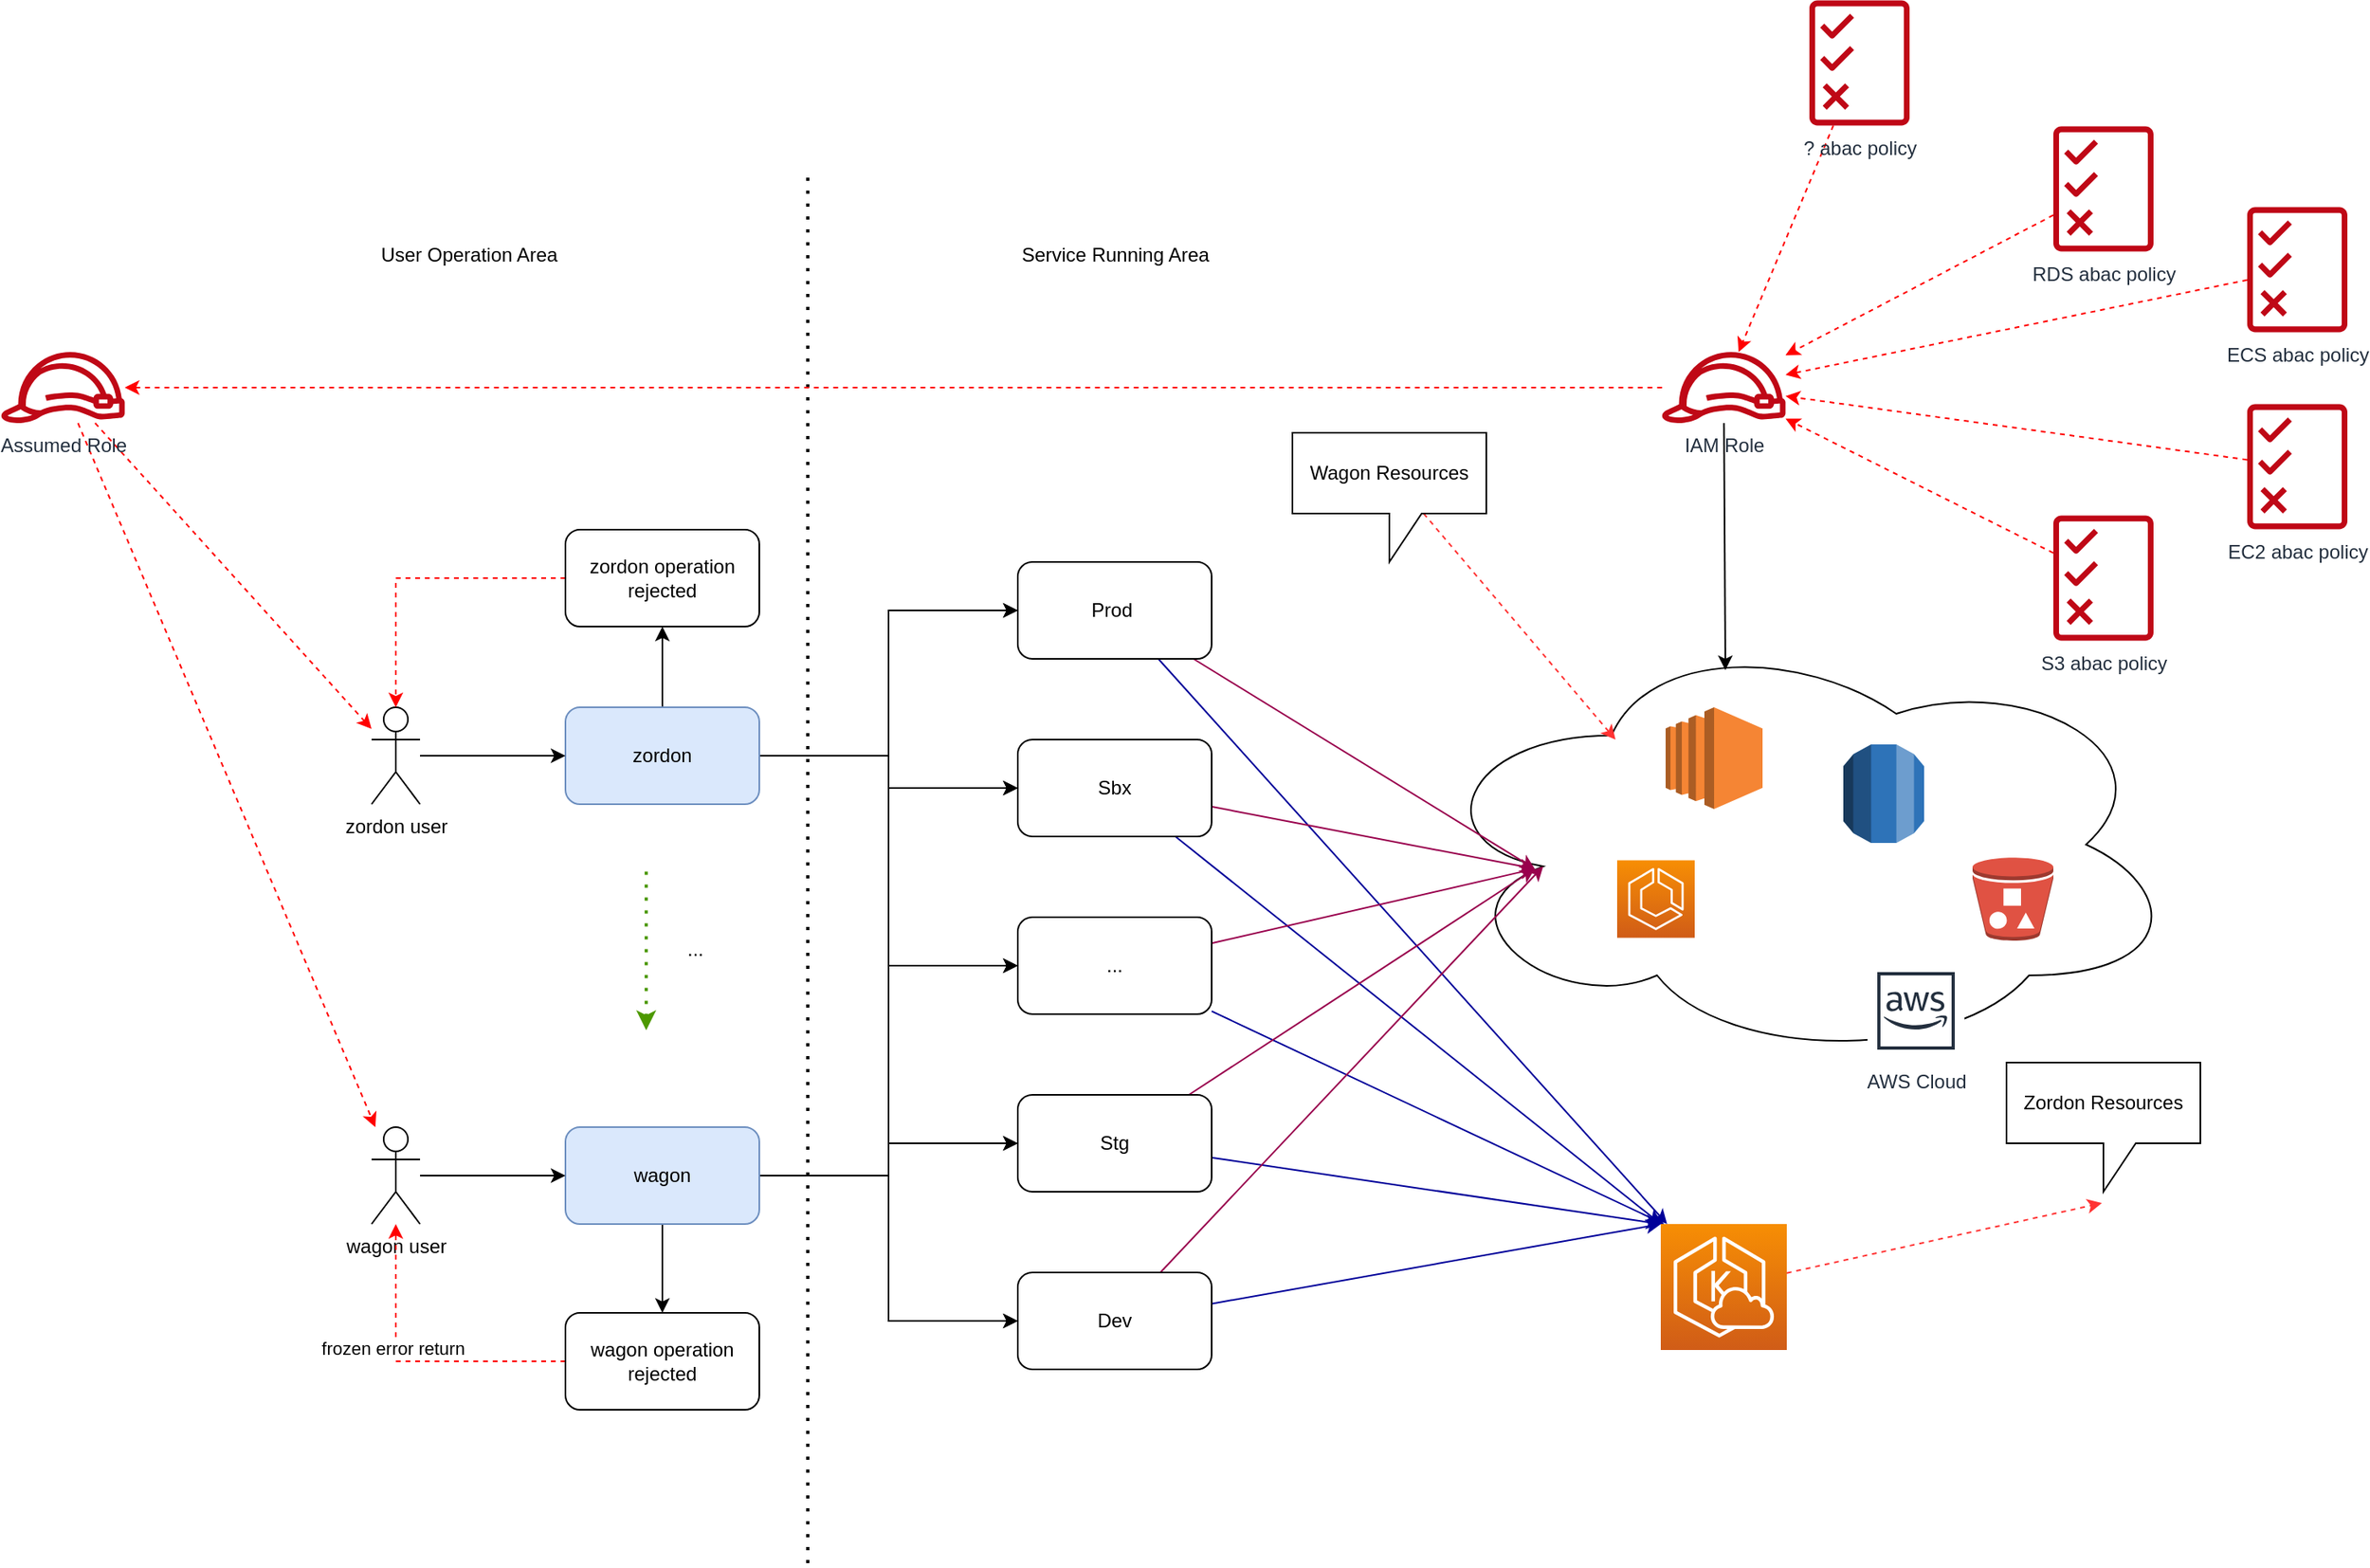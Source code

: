 <mxfile version="20.8.10" type="github">
  <diagram id="oAuHuwjXM5DOT20ScF70" name="Page-1">
    <mxGraphModel dx="1915" dy="1131" grid="1" gridSize="10" guides="1" tooltips="1" connect="1" arrows="1" fold="1" page="1" pageScale="1" pageWidth="850" pageHeight="1100" math="0" shadow="0">
      <root>
        <mxCell id="0" />
        <mxCell id="1" parent="0" />
        <mxCell id="sp-5pNt451_1ZDjbyw_R-9" value="" style="ellipse;shape=cloud;whiteSpace=wrap;html=1;" vertex="1" parent="1">
          <mxGeometry x="1000" y="420" width="470" height="270" as="geometry" />
        </mxCell>
        <mxCell id="0ugB0ae400mzICG-W8F5-35" value="" style="edgeStyle=none;rounded=0;orthogonalLoop=1;jettySize=auto;html=1;startArrow=none;startFill=0;" parent="1" source="0ugB0ae400mzICG-W8F5-1" target="0ugB0ae400mzICG-W8F5-34" edge="1">
          <mxGeometry relative="1" as="geometry" />
        </mxCell>
        <mxCell id="0ugB0ae400mzICG-W8F5-55" style="edgeStyle=orthogonalEdgeStyle;rounded=0;orthogonalLoop=1;jettySize=auto;html=1;entryX=0;entryY=0.5;entryDx=0;entryDy=0;strokeColor=#000000;startArrow=none;startFill=0;" parent="1" source="0ugB0ae400mzICG-W8F5-1" target="0ugB0ae400mzICG-W8F5-7" edge="1">
          <mxGeometry relative="1" as="geometry" />
        </mxCell>
        <mxCell id="0ugB0ae400mzICG-W8F5-56" style="edgeStyle=orthogonalEdgeStyle;rounded=0;orthogonalLoop=1;jettySize=auto;html=1;entryX=0;entryY=0.5;entryDx=0;entryDy=0;strokeColor=#000000;startArrow=none;startFill=0;" parent="1" source="0ugB0ae400mzICG-W8F5-1" target="0ugB0ae400mzICG-W8F5-6" edge="1">
          <mxGeometry relative="1" as="geometry" />
        </mxCell>
        <mxCell id="0ugB0ae400mzICG-W8F5-57" style="edgeStyle=orthogonalEdgeStyle;rounded=0;orthogonalLoop=1;jettySize=auto;html=1;entryX=0;entryY=0.5;entryDx=0;entryDy=0;strokeColor=#000000;startArrow=none;startFill=0;" parent="1" source="0ugB0ae400mzICG-W8F5-1" target="0ugB0ae400mzICG-W8F5-5" edge="1">
          <mxGeometry relative="1" as="geometry" />
        </mxCell>
        <mxCell id="0ugB0ae400mzICG-W8F5-58" style="edgeStyle=orthogonalEdgeStyle;rounded=0;orthogonalLoop=1;jettySize=auto;html=1;entryX=0;entryY=0.5;entryDx=0;entryDy=0;strokeColor=#000000;startArrow=none;startFill=0;" parent="1" source="0ugB0ae400mzICG-W8F5-1" target="0ugB0ae400mzICG-W8F5-4" edge="1">
          <mxGeometry relative="1" as="geometry" />
        </mxCell>
        <mxCell id="0ugB0ae400mzICG-W8F5-59" style="edgeStyle=orthogonalEdgeStyle;rounded=0;orthogonalLoop=1;jettySize=auto;html=1;entryX=0;entryY=0.5;entryDx=0;entryDy=0;strokeColor=#000000;startArrow=none;startFill=0;" parent="1" source="0ugB0ae400mzICG-W8F5-1" target="0ugB0ae400mzICG-W8F5-3" edge="1">
          <mxGeometry relative="1" as="geometry" />
        </mxCell>
        <mxCell id="0ugB0ae400mzICG-W8F5-1" value="wagon" style="rounded=1;whiteSpace=wrap;html=1;fillColor=#dae8fc;strokeColor=#6c8ebf;" parent="1" vertex="1">
          <mxGeometry x="470" y="730" width="120" height="60" as="geometry" />
        </mxCell>
        <mxCell id="sp-5pNt451_1ZDjbyw_R-30" style="edgeStyle=none;rounded=0;orthogonalLoop=1;jettySize=auto;html=1;strokeColor=#000099;startArrow=none;startFill=0;" edge="1" parent="1" source="0ugB0ae400mzICG-W8F5-3" target="sp-5pNt451_1ZDjbyw_R-28">
          <mxGeometry relative="1" as="geometry" />
        </mxCell>
        <mxCell id="sp-5pNt451_1ZDjbyw_R-39" style="edgeStyle=none;rounded=0;orthogonalLoop=1;jettySize=auto;html=1;strokeColor=#99004D;startArrow=none;startFill=0;" edge="1" parent="1" source="0ugB0ae400mzICG-W8F5-3">
          <mxGeometry relative="1" as="geometry">
            <mxPoint x="1070" y="570" as="targetPoint" />
          </mxGeometry>
        </mxCell>
        <mxCell id="0ugB0ae400mzICG-W8F5-3" value="Prod&amp;nbsp;" style="rounded=1;whiteSpace=wrap;html=1;" parent="1" vertex="1">
          <mxGeometry x="750" y="380" width="120" height="60" as="geometry" />
        </mxCell>
        <mxCell id="sp-5pNt451_1ZDjbyw_R-31" style="edgeStyle=none;rounded=0;orthogonalLoop=1;jettySize=auto;html=1;entryX=0;entryY=0;entryDx=0;entryDy=0;entryPerimeter=0;strokeColor=#000099;startArrow=none;startFill=0;" edge="1" parent="1" source="0ugB0ae400mzICG-W8F5-4" target="sp-5pNt451_1ZDjbyw_R-28">
          <mxGeometry relative="1" as="geometry" />
        </mxCell>
        <mxCell id="sp-5pNt451_1ZDjbyw_R-38" style="edgeStyle=none;rounded=0;orthogonalLoop=1;jettySize=auto;html=1;strokeColor=#99004D;startArrow=none;startFill=0;" edge="1" parent="1" source="0ugB0ae400mzICG-W8F5-4">
          <mxGeometry relative="1" as="geometry">
            <mxPoint x="1070" y="570" as="targetPoint" />
          </mxGeometry>
        </mxCell>
        <mxCell id="0ugB0ae400mzICG-W8F5-4" value="Sbx" style="rounded=1;whiteSpace=wrap;html=1;" parent="1" vertex="1">
          <mxGeometry x="750" y="490" width="120" height="60" as="geometry" />
        </mxCell>
        <mxCell id="sp-5pNt451_1ZDjbyw_R-32" style="edgeStyle=none;rounded=0;orthogonalLoop=1;jettySize=auto;html=1;strokeColor=#000099;startArrow=none;startFill=0;" edge="1" parent="1" source="0ugB0ae400mzICG-W8F5-5">
          <mxGeometry relative="1" as="geometry">
            <mxPoint x="1150" y="790" as="targetPoint" />
          </mxGeometry>
        </mxCell>
        <mxCell id="sp-5pNt451_1ZDjbyw_R-37" style="edgeStyle=none;rounded=0;orthogonalLoop=1;jettySize=auto;html=1;strokeColor=#99004D;startArrow=none;startFill=0;" edge="1" parent="1" source="0ugB0ae400mzICG-W8F5-5">
          <mxGeometry relative="1" as="geometry">
            <mxPoint x="1070" y="570" as="targetPoint" />
          </mxGeometry>
        </mxCell>
        <mxCell id="0ugB0ae400mzICG-W8F5-5" value="..." style="rounded=1;whiteSpace=wrap;html=1;" parent="1" vertex="1">
          <mxGeometry x="750" y="600" width="120" height="60" as="geometry" />
        </mxCell>
        <mxCell id="sp-5pNt451_1ZDjbyw_R-33" style="edgeStyle=none;rounded=0;orthogonalLoop=1;jettySize=auto;html=1;entryX=0;entryY=0;entryDx=0;entryDy=0;entryPerimeter=0;strokeColor=#000099;startArrow=none;startFill=0;" edge="1" parent="1" source="0ugB0ae400mzICG-W8F5-6" target="sp-5pNt451_1ZDjbyw_R-28">
          <mxGeometry relative="1" as="geometry" />
        </mxCell>
        <mxCell id="sp-5pNt451_1ZDjbyw_R-36" style="edgeStyle=none;rounded=0;orthogonalLoop=1;jettySize=auto;html=1;strokeColor=#99004D;startArrow=none;startFill=0;" edge="1" parent="1" source="0ugB0ae400mzICG-W8F5-6">
          <mxGeometry relative="1" as="geometry">
            <mxPoint x="1070" y="570" as="targetPoint" />
          </mxGeometry>
        </mxCell>
        <mxCell id="0ugB0ae400mzICG-W8F5-6" value="Stg" style="rounded=1;whiteSpace=wrap;html=1;" parent="1" vertex="1">
          <mxGeometry x="750" y="710" width="120" height="60" as="geometry" />
        </mxCell>
        <mxCell id="sp-5pNt451_1ZDjbyw_R-34" style="edgeStyle=none;rounded=0;orthogonalLoop=1;jettySize=auto;html=1;entryX=0;entryY=0;entryDx=0;entryDy=0;entryPerimeter=0;strokeColor=#000099;startArrow=none;startFill=0;" edge="1" parent="1" source="0ugB0ae400mzICG-W8F5-7" target="sp-5pNt451_1ZDjbyw_R-28">
          <mxGeometry relative="1" as="geometry" />
        </mxCell>
        <mxCell id="sp-5pNt451_1ZDjbyw_R-35" style="edgeStyle=none;rounded=0;orthogonalLoop=1;jettySize=auto;html=1;entryX=0.16;entryY=0.55;entryDx=0;entryDy=0;entryPerimeter=0;strokeColor=#99004D;startArrow=none;startFill=0;" edge="1" parent="1" source="0ugB0ae400mzICG-W8F5-7" target="sp-5pNt451_1ZDjbyw_R-9">
          <mxGeometry relative="1" as="geometry" />
        </mxCell>
        <mxCell id="0ugB0ae400mzICG-W8F5-7" value="Dev" style="rounded=1;whiteSpace=wrap;html=1;" parent="1" vertex="1">
          <mxGeometry x="750" y="820" width="120" height="60" as="geometry" />
        </mxCell>
        <mxCell id="0ugB0ae400mzICG-W8F5-32" style="edgeStyle=none;rounded=0;orthogonalLoop=1;jettySize=auto;html=1;startArrow=none;startFill=0;" parent="1" source="0ugB0ae400mzICG-W8F5-20" target="0ugB0ae400mzICG-W8F5-1" edge="1">
          <mxGeometry relative="1" as="geometry" />
        </mxCell>
        <mxCell id="0ugB0ae400mzICG-W8F5-20" value="wagon user" style="shape=umlActor;verticalLabelPosition=bottom;verticalAlign=top;html=1;outlineConnect=0;" parent="1" vertex="1">
          <mxGeometry x="350" y="730" width="30" height="60" as="geometry" />
        </mxCell>
        <mxCell id="0ugB0ae400mzICG-W8F5-36" style="edgeStyle=none;rounded=0;orthogonalLoop=1;jettySize=auto;html=1;startArrow=none;startFill=0;dashed=1;strokeColor=#FF0000;" parent="1" source="0ugB0ae400mzICG-W8F5-34" target="0ugB0ae400mzICG-W8F5-20" edge="1">
          <mxGeometry relative="1" as="geometry">
            <Array as="points">
              <mxPoint x="365" y="875" />
            </Array>
          </mxGeometry>
        </mxCell>
        <mxCell id="0ugB0ae400mzICG-W8F5-37" value="frozen error return" style="edgeLabel;html=1;align=center;verticalAlign=middle;resizable=0;points=[];" parent="0ugB0ae400mzICG-W8F5-36" vertex="1" connectable="0">
          <mxGeometry x="0.191" y="2" relative="1" as="geometry">
            <mxPoint as="offset" />
          </mxGeometry>
        </mxCell>
        <mxCell id="0ugB0ae400mzICG-W8F5-34" value="wagon operation rejected" style="rounded=1;whiteSpace=wrap;html=1;" parent="1" vertex="1">
          <mxGeometry x="470" y="845" width="120" height="60" as="geometry" />
        </mxCell>
        <mxCell id="0ugB0ae400mzICG-W8F5-40" value="" style="edgeStyle=none;rounded=0;orthogonalLoop=1;jettySize=auto;html=1;startArrow=none;startFill=0;" parent="1" source="0ugB0ae400mzICG-W8F5-41" target="0ugB0ae400mzICG-W8F5-46" edge="1">
          <mxGeometry relative="1" as="geometry" />
        </mxCell>
        <mxCell id="0ugB0ae400mzICG-W8F5-50" style="edgeStyle=orthogonalEdgeStyle;rounded=0;orthogonalLoop=1;jettySize=auto;html=1;entryX=0;entryY=0.5;entryDx=0;entryDy=0;strokeColor=#000000;startArrow=none;startFill=0;" parent="1" source="0ugB0ae400mzICG-W8F5-41" target="0ugB0ae400mzICG-W8F5-3" edge="1">
          <mxGeometry relative="1" as="geometry" />
        </mxCell>
        <mxCell id="0ugB0ae400mzICG-W8F5-51" style="edgeStyle=orthogonalEdgeStyle;rounded=0;orthogonalLoop=1;jettySize=auto;html=1;entryX=0;entryY=0.5;entryDx=0;entryDy=0;strokeColor=#000000;startArrow=none;startFill=0;" parent="1" source="0ugB0ae400mzICG-W8F5-41" target="0ugB0ae400mzICG-W8F5-4" edge="1">
          <mxGeometry relative="1" as="geometry" />
        </mxCell>
        <mxCell id="0ugB0ae400mzICG-W8F5-52" style="edgeStyle=orthogonalEdgeStyle;rounded=0;orthogonalLoop=1;jettySize=auto;html=1;entryX=0;entryY=0.5;entryDx=0;entryDy=0;strokeColor=#000000;startArrow=none;startFill=0;" parent="1" source="0ugB0ae400mzICG-W8F5-41" target="0ugB0ae400mzICG-W8F5-5" edge="1">
          <mxGeometry relative="1" as="geometry" />
        </mxCell>
        <mxCell id="0ugB0ae400mzICG-W8F5-53" style="edgeStyle=orthogonalEdgeStyle;rounded=0;orthogonalLoop=1;jettySize=auto;html=1;entryX=0;entryY=0.5;entryDx=0;entryDy=0;strokeColor=#000000;startArrow=none;startFill=0;" parent="1" source="0ugB0ae400mzICG-W8F5-41" target="0ugB0ae400mzICG-W8F5-6" edge="1">
          <mxGeometry relative="1" as="geometry" />
        </mxCell>
        <mxCell id="0ugB0ae400mzICG-W8F5-54" style="edgeStyle=orthogonalEdgeStyle;rounded=0;orthogonalLoop=1;jettySize=auto;html=1;entryX=0;entryY=0.5;entryDx=0;entryDy=0;strokeColor=#000000;startArrow=none;startFill=0;" parent="1" source="0ugB0ae400mzICG-W8F5-41" target="0ugB0ae400mzICG-W8F5-7" edge="1">
          <mxGeometry relative="1" as="geometry" />
        </mxCell>
        <mxCell id="0ugB0ae400mzICG-W8F5-41" value="zordon" style="rounded=1;whiteSpace=wrap;html=1;fillColor=#dae8fc;strokeColor=#6c8ebf;" parent="1" vertex="1">
          <mxGeometry x="470" y="470" width="120" height="60" as="geometry" />
        </mxCell>
        <mxCell id="0ugB0ae400mzICG-W8F5-42" style="edgeStyle=none;rounded=0;orthogonalLoop=1;jettySize=auto;html=1;startArrow=none;startFill=0;" parent="1" source="0ugB0ae400mzICG-W8F5-43" target="0ugB0ae400mzICG-W8F5-41" edge="1">
          <mxGeometry relative="1" as="geometry" />
        </mxCell>
        <mxCell id="0ugB0ae400mzICG-W8F5-43" value="zordon user" style="shape=umlActor;verticalLabelPosition=bottom;verticalAlign=top;html=1;outlineConnect=0;" parent="1" vertex="1">
          <mxGeometry x="350" y="470" width="30" height="60" as="geometry" />
        </mxCell>
        <mxCell id="0ugB0ae400mzICG-W8F5-62" style="edgeStyle=orthogonalEdgeStyle;rounded=0;orthogonalLoop=1;jettySize=auto;html=1;entryX=0.5;entryY=0;entryDx=0;entryDy=0;entryPerimeter=0;strokeColor=#FF0000;startArrow=none;startFill=0;dashed=1;" parent="1" source="0ugB0ae400mzICG-W8F5-46" target="0ugB0ae400mzICG-W8F5-43" edge="1">
          <mxGeometry relative="1" as="geometry" />
        </mxCell>
        <mxCell id="0ugB0ae400mzICG-W8F5-46" value="zordon operation rejected" style="rounded=1;whiteSpace=wrap;html=1;" parent="1" vertex="1">
          <mxGeometry x="470" y="360" width="120" height="60" as="geometry" />
        </mxCell>
        <mxCell id="1Di5xU04i7RZSqZTIgAf-1" value="" style="endArrow=none;dashed=1;html=1;dashPattern=1 3;strokeWidth=2;rounded=0;" parent="1" edge="1">
          <mxGeometry width="50" height="50" relative="1" as="geometry">
            <mxPoint x="620" y="1000" as="sourcePoint" />
            <mxPoint x="620" y="140" as="targetPoint" />
          </mxGeometry>
        </mxCell>
        <mxCell id="1Di5xU04i7RZSqZTIgAf-17" style="edgeStyle=none;rounded=0;orthogonalLoop=1;jettySize=auto;html=1;dashed=1;strokeColor=#FF0000;" parent="1" source="1Di5xU04i7RZSqZTIgAf-11" target="1Di5xU04i7RZSqZTIgAf-12" edge="1">
          <mxGeometry relative="1" as="geometry" />
        </mxCell>
        <mxCell id="1Di5xU04i7RZSqZTIgAf-11" value="ECS abac policy" style="sketch=0;outlineConnect=0;fontColor=#232F3E;gradientColor=none;fillColor=#BF0816;strokeColor=none;dashed=0;verticalLabelPosition=bottom;verticalAlign=top;align=center;html=1;fontSize=12;fontStyle=0;aspect=fixed;pointerEvents=1;shape=mxgraph.aws4.permissions;" parent="1" vertex="1">
          <mxGeometry x="1511" y="160" width="62" height="78" as="geometry" />
        </mxCell>
        <mxCell id="1Di5xU04i7RZSqZTIgAf-25" style="edgeStyle=none;rounded=0;orthogonalLoop=1;jettySize=auto;html=1;dashed=1;strokeColor=#FF0000;" parent="1" source="1Di5xU04i7RZSqZTIgAf-12" target="1Di5xU04i7RZSqZTIgAf-24" edge="1">
          <mxGeometry relative="1" as="geometry" />
        </mxCell>
        <mxCell id="sp-5pNt451_1ZDjbyw_R-10" style="edgeStyle=none;rounded=0;orthogonalLoop=1;jettySize=auto;html=1;entryX=0.4;entryY=0.1;entryDx=0;entryDy=0;entryPerimeter=0;strokeColor=#000000;startArrow=none;startFill=0;" edge="1" parent="1" source="1Di5xU04i7RZSqZTIgAf-12" target="sp-5pNt451_1ZDjbyw_R-9">
          <mxGeometry relative="1" as="geometry" />
        </mxCell>
        <mxCell id="1Di5xU04i7RZSqZTIgAf-12" value="IAM Role" style="sketch=0;outlineConnect=0;fontColor=#232F3E;gradientColor=none;fillColor=#BF0816;strokeColor=none;dashed=0;verticalLabelPosition=bottom;verticalAlign=top;align=center;html=1;fontSize=12;fontStyle=0;aspect=fixed;pointerEvents=1;shape=mxgraph.aws4.role;" parent="1" vertex="1">
          <mxGeometry x="1148" y="250" width="78" height="44" as="geometry" />
        </mxCell>
        <mxCell id="1Di5xU04i7RZSqZTIgAf-19" style="edgeStyle=none;rounded=0;orthogonalLoop=1;jettySize=auto;html=1;dashed=1;strokeColor=#FF0000;" parent="1" source="1Di5xU04i7RZSqZTIgAf-13" target="1Di5xU04i7RZSqZTIgAf-12" edge="1">
          <mxGeometry relative="1" as="geometry" />
        </mxCell>
        <mxCell id="1Di5xU04i7RZSqZTIgAf-13" value="S3 abac policy" style="sketch=0;outlineConnect=0;fontColor=#232F3E;gradientColor=none;fillColor=#BF0816;strokeColor=none;dashed=0;verticalLabelPosition=bottom;verticalAlign=top;align=center;html=1;fontSize=12;fontStyle=0;aspect=fixed;pointerEvents=1;shape=mxgraph.aws4.permissions;" parent="1" vertex="1">
          <mxGeometry x="1391" y="351" width="62" height="78" as="geometry" />
        </mxCell>
        <mxCell id="1Di5xU04i7RZSqZTIgAf-16" style="edgeStyle=none;rounded=0;orthogonalLoop=1;jettySize=auto;html=1;dashed=1;strokeColor=#FF0000;" parent="1" source="1Di5xU04i7RZSqZTIgAf-14" target="1Di5xU04i7RZSqZTIgAf-12" edge="1">
          <mxGeometry relative="1" as="geometry" />
        </mxCell>
        <mxCell id="1Di5xU04i7RZSqZTIgAf-14" value="RDS abac policy" style="sketch=0;outlineConnect=0;fontColor=#232F3E;gradientColor=none;fillColor=#BF0816;strokeColor=none;dashed=0;verticalLabelPosition=bottom;verticalAlign=top;align=center;html=1;fontSize=12;fontStyle=0;aspect=fixed;pointerEvents=1;shape=mxgraph.aws4.permissions;" parent="1" vertex="1">
          <mxGeometry x="1391" y="110" width="62" height="78" as="geometry" />
        </mxCell>
        <mxCell id="1Di5xU04i7RZSqZTIgAf-18" style="edgeStyle=none;rounded=0;orthogonalLoop=1;jettySize=auto;html=1;dashed=1;strokeColor=#FF0000;" parent="1" source="1Di5xU04i7RZSqZTIgAf-15" target="1Di5xU04i7RZSqZTIgAf-12" edge="1">
          <mxGeometry relative="1" as="geometry" />
        </mxCell>
        <mxCell id="1Di5xU04i7RZSqZTIgAf-15" value="EC2 abac policy" style="sketch=0;outlineConnect=0;fontColor=#232F3E;gradientColor=none;fillColor=#BF0816;strokeColor=none;dashed=0;verticalLabelPosition=bottom;verticalAlign=top;align=center;html=1;fontSize=12;fontStyle=0;aspect=fixed;pointerEvents=1;shape=mxgraph.aws4.permissions;" parent="1" vertex="1">
          <mxGeometry x="1511" y="282" width="62" height="78" as="geometry" />
        </mxCell>
        <mxCell id="1Di5xU04i7RZSqZTIgAf-26" style="edgeStyle=none;rounded=0;orthogonalLoop=1;jettySize=auto;html=1;dashed=1;strokeColor=#FF0000;" parent="1" source="1Di5xU04i7RZSqZTIgAf-24" target="0ugB0ae400mzICG-W8F5-43" edge="1">
          <mxGeometry relative="1" as="geometry" />
        </mxCell>
        <mxCell id="1Di5xU04i7RZSqZTIgAf-27" style="edgeStyle=none;rounded=0;orthogonalLoop=1;jettySize=auto;html=1;dashed=1;strokeColor=#FF0000;" parent="1" source="1Di5xU04i7RZSqZTIgAf-24" target="0ugB0ae400mzICG-W8F5-20" edge="1">
          <mxGeometry relative="1" as="geometry" />
        </mxCell>
        <mxCell id="1Di5xU04i7RZSqZTIgAf-24" value="Assumed Role" style="sketch=0;outlineConnect=0;fontColor=#232F3E;gradientColor=none;fillColor=#BF0816;strokeColor=none;dashed=0;verticalLabelPosition=bottom;verticalAlign=top;align=center;html=1;fontSize=12;fontStyle=0;aspect=fixed;pointerEvents=1;shape=mxgraph.aws4.role;" parent="1" vertex="1">
          <mxGeometry x="120" y="250" width="78" height="44" as="geometry" />
        </mxCell>
        <mxCell id="Qveq7Dj3sg4tv6AfmIOn-1" value="" style="endArrow=none;dashed=1;html=1;dashPattern=1 3;strokeWidth=2;rounded=0;startArrow=classic;startFill=1;strokeColor=#4D9900;" parent="1" edge="1">
          <mxGeometry width="50" height="50" relative="1" as="geometry">
            <mxPoint x="520" y="670" as="sourcePoint" />
            <mxPoint x="520" y="570" as="targetPoint" />
          </mxGeometry>
        </mxCell>
        <mxCell id="Qveq7Dj3sg4tv6AfmIOn-2" value="..." style="text;html=1;align=center;verticalAlign=middle;resizable=0;points=[];autosize=1;strokeColor=none;fillColor=none;" parent="1" vertex="1">
          <mxGeometry x="535" y="605" width="30" height="30" as="geometry" />
        </mxCell>
        <mxCell id="sp-5pNt451_1ZDjbyw_R-25" style="edgeStyle=none;rounded=0;orthogonalLoop=1;jettySize=auto;html=1;strokeColor=#FF0000;startArrow=none;startFill=0;dashed=1;" edge="1" parent="1" source="sp-5pNt451_1ZDjbyw_R-22" target="1Di5xU04i7RZSqZTIgAf-12">
          <mxGeometry relative="1" as="geometry" />
        </mxCell>
        <mxCell id="sp-5pNt451_1ZDjbyw_R-22" value="? abac policy" style="sketch=0;outlineConnect=0;fontColor=#232F3E;gradientColor=none;fillColor=#BF0816;strokeColor=none;dashed=0;verticalLabelPosition=bottom;verticalAlign=top;align=center;html=1;fontSize=12;fontStyle=0;aspect=fixed;pointerEvents=1;shape=mxgraph.aws4.permissions;" vertex="1" parent="1">
          <mxGeometry x="1240" y="32" width="62" height="78" as="geometry" />
        </mxCell>
        <mxCell id="sp-5pNt451_1ZDjbyw_R-27" value="" style="group" vertex="1" connectable="0" parent="1">
          <mxGeometry x="1121" y="470" width="270" height="218" as="geometry" />
        </mxCell>
        <mxCell id="1Di5xU04i7RZSqZTIgAf-3" value="" style="sketch=0;points=[[0,0,0],[0.25,0,0],[0.5,0,0],[0.75,0,0],[1,0,0],[0,1,0],[0.25,1,0],[0.5,1,0],[0.75,1,0],[1,1,0],[0,0.25,0],[0,0.5,0],[0,0.75,0],[1,0.25,0],[1,0.5,0],[1,0.75,0]];outlineConnect=0;fontColor=#232F3E;gradientColor=#F78E04;gradientDirection=north;fillColor=#D05C17;strokeColor=#ffffff;dashed=0;verticalLabelPosition=bottom;verticalAlign=top;align=center;html=1;fontSize=12;fontStyle=0;aspect=fixed;shape=mxgraph.aws4.resourceIcon;resIcon=mxgraph.aws4.ecs;" parent="sp-5pNt451_1ZDjbyw_R-27" vertex="1">
          <mxGeometry y="94.75" width="48" height="48" as="geometry" />
        </mxCell>
        <mxCell id="1Di5xU04i7RZSqZTIgAf-5" value="" style="outlineConnect=0;dashed=0;verticalLabelPosition=bottom;verticalAlign=top;align=center;html=1;shape=mxgraph.aws3.bucket_with_objects;fillColor=#E05243;gradientColor=none;" parent="sp-5pNt451_1ZDjbyw_R-27" vertex="1">
          <mxGeometry x="220" y="93" width="50" height="51.5" as="geometry" />
        </mxCell>
        <mxCell id="1Di5xU04i7RZSqZTIgAf-7" value="" style="outlineConnect=0;dashed=0;verticalLabelPosition=bottom;verticalAlign=top;align=center;html=1;shape=mxgraph.aws3.rds;fillColor=#2E73B8;gradientColor=none;" parent="sp-5pNt451_1ZDjbyw_R-27" vertex="1">
          <mxGeometry x="140" y="23" width="50" height="61" as="geometry" />
        </mxCell>
        <mxCell id="1Di5xU04i7RZSqZTIgAf-8" value="" style="outlineConnect=0;dashed=0;verticalLabelPosition=bottom;verticalAlign=top;align=center;html=1;shape=mxgraph.aws3.ec2;fillColor=#F58534;gradientColor=none;" parent="sp-5pNt451_1ZDjbyw_R-27" vertex="1">
          <mxGeometry x="30" width="60" height="63" as="geometry" />
        </mxCell>
        <mxCell id="1Di5xU04i7RZSqZTIgAf-9" value="AWS Cloud" style="sketch=0;outlineConnect=0;fontColor=#232F3E;gradientColor=none;strokeColor=#232F3E;fillColor=#ffffff;dashed=0;verticalLabelPosition=bottom;verticalAlign=top;align=center;html=1;fontSize=12;fontStyle=0;aspect=fixed;shape=mxgraph.aws4.resourceIcon;resIcon=mxgraph.aws4.aws_cloud;" parent="sp-5pNt451_1ZDjbyw_R-27" vertex="1">
          <mxGeometry x="155" y="158" width="60" height="60" as="geometry" />
        </mxCell>
        <mxCell id="sp-5pNt451_1ZDjbyw_R-21" value="" style="shape=image;html=1;verticalAlign=top;verticalLabelPosition=bottom;labelBackgroundColor=#ffffff;imageAspect=0;aspect=fixed;image=https://cdn1.iconfinder.com/data/icons/iconoir-vol-3/24/question-mark-128.png" vertex="1" parent="sp-5pNt451_1ZDjbyw_R-27">
          <mxGeometry x="97" y="100" width="58" height="58" as="geometry" />
        </mxCell>
        <mxCell id="sp-5pNt451_1ZDjbyw_R-43" style="edgeStyle=none;rounded=0;orthogonalLoop=1;jettySize=auto;html=1;entryX=0.492;entryY=1.088;entryDx=0;entryDy=0;entryPerimeter=0;dashed=1;strokeColor=#FF3333;startArrow=none;startFill=0;" edge="1" parent="1" source="sp-5pNt451_1ZDjbyw_R-28" target="sp-5pNt451_1ZDjbyw_R-42">
          <mxGeometry relative="1" as="geometry" />
        </mxCell>
        <mxCell id="sp-5pNt451_1ZDjbyw_R-28" value="" style="sketch=0;points=[[0,0,0],[0.25,0,0],[0.5,0,0],[0.75,0,0],[1,0,0],[0,1,0],[0.25,1,0],[0.5,1,0],[0.75,1,0],[1,1,0],[0,0.25,0],[0,0.5,0],[0,0.75,0],[1,0.25,0],[1,0.5,0],[1,0.75,0]];outlineConnect=0;fontColor=#232F3E;gradientColor=#F78E04;gradientDirection=north;fillColor=#D05C17;strokeColor=#ffffff;dashed=0;verticalLabelPosition=bottom;verticalAlign=top;align=center;html=1;fontSize=12;fontStyle=0;aspect=fixed;shape=mxgraph.aws4.resourceIcon;resIcon=mxgraph.aws4.eks_cloud;" vertex="1" parent="1">
          <mxGeometry x="1148" y="790" width="78" height="78" as="geometry" />
        </mxCell>
        <mxCell id="sp-5pNt451_1ZDjbyw_R-41" style="edgeStyle=none;rounded=0;orthogonalLoop=1;jettySize=auto;html=1;strokeColor=#FF3333;startArrow=none;startFill=0;dashed=1;" edge="1" parent="1" source="sp-5pNt451_1ZDjbyw_R-40">
          <mxGeometry relative="1" as="geometry">
            <mxPoint x="1120" y="490" as="targetPoint" />
          </mxGeometry>
        </mxCell>
        <mxCell id="sp-5pNt451_1ZDjbyw_R-40" value="Wagon Resources" style="shape=callout;whiteSpace=wrap;html=1;perimeter=calloutPerimeter;" vertex="1" parent="1">
          <mxGeometry x="920" y="300" width="120" height="80" as="geometry" />
        </mxCell>
        <mxCell id="sp-5pNt451_1ZDjbyw_R-42" value="Zordon Resources" style="shape=callout;whiteSpace=wrap;html=1;perimeter=calloutPerimeter;" vertex="1" parent="1">
          <mxGeometry x="1362" y="690" width="120" height="80" as="geometry" />
        </mxCell>
        <mxCell id="sp-5pNt451_1ZDjbyw_R-44" value="User Operation Area" style="text;html=1;align=center;verticalAlign=middle;resizable=0;points=[];autosize=1;strokeColor=none;fillColor=none;" vertex="1" parent="1">
          <mxGeometry x="345" y="175" width="130" height="30" as="geometry" />
        </mxCell>
        <mxCell id="sp-5pNt451_1ZDjbyw_R-45" value="Service Running Area" style="text;html=1;align=center;verticalAlign=middle;resizable=0;points=[];autosize=1;strokeColor=none;fillColor=none;" vertex="1" parent="1">
          <mxGeometry x="740" y="175" width="140" height="30" as="geometry" />
        </mxCell>
      </root>
    </mxGraphModel>
  </diagram>
</mxfile>
